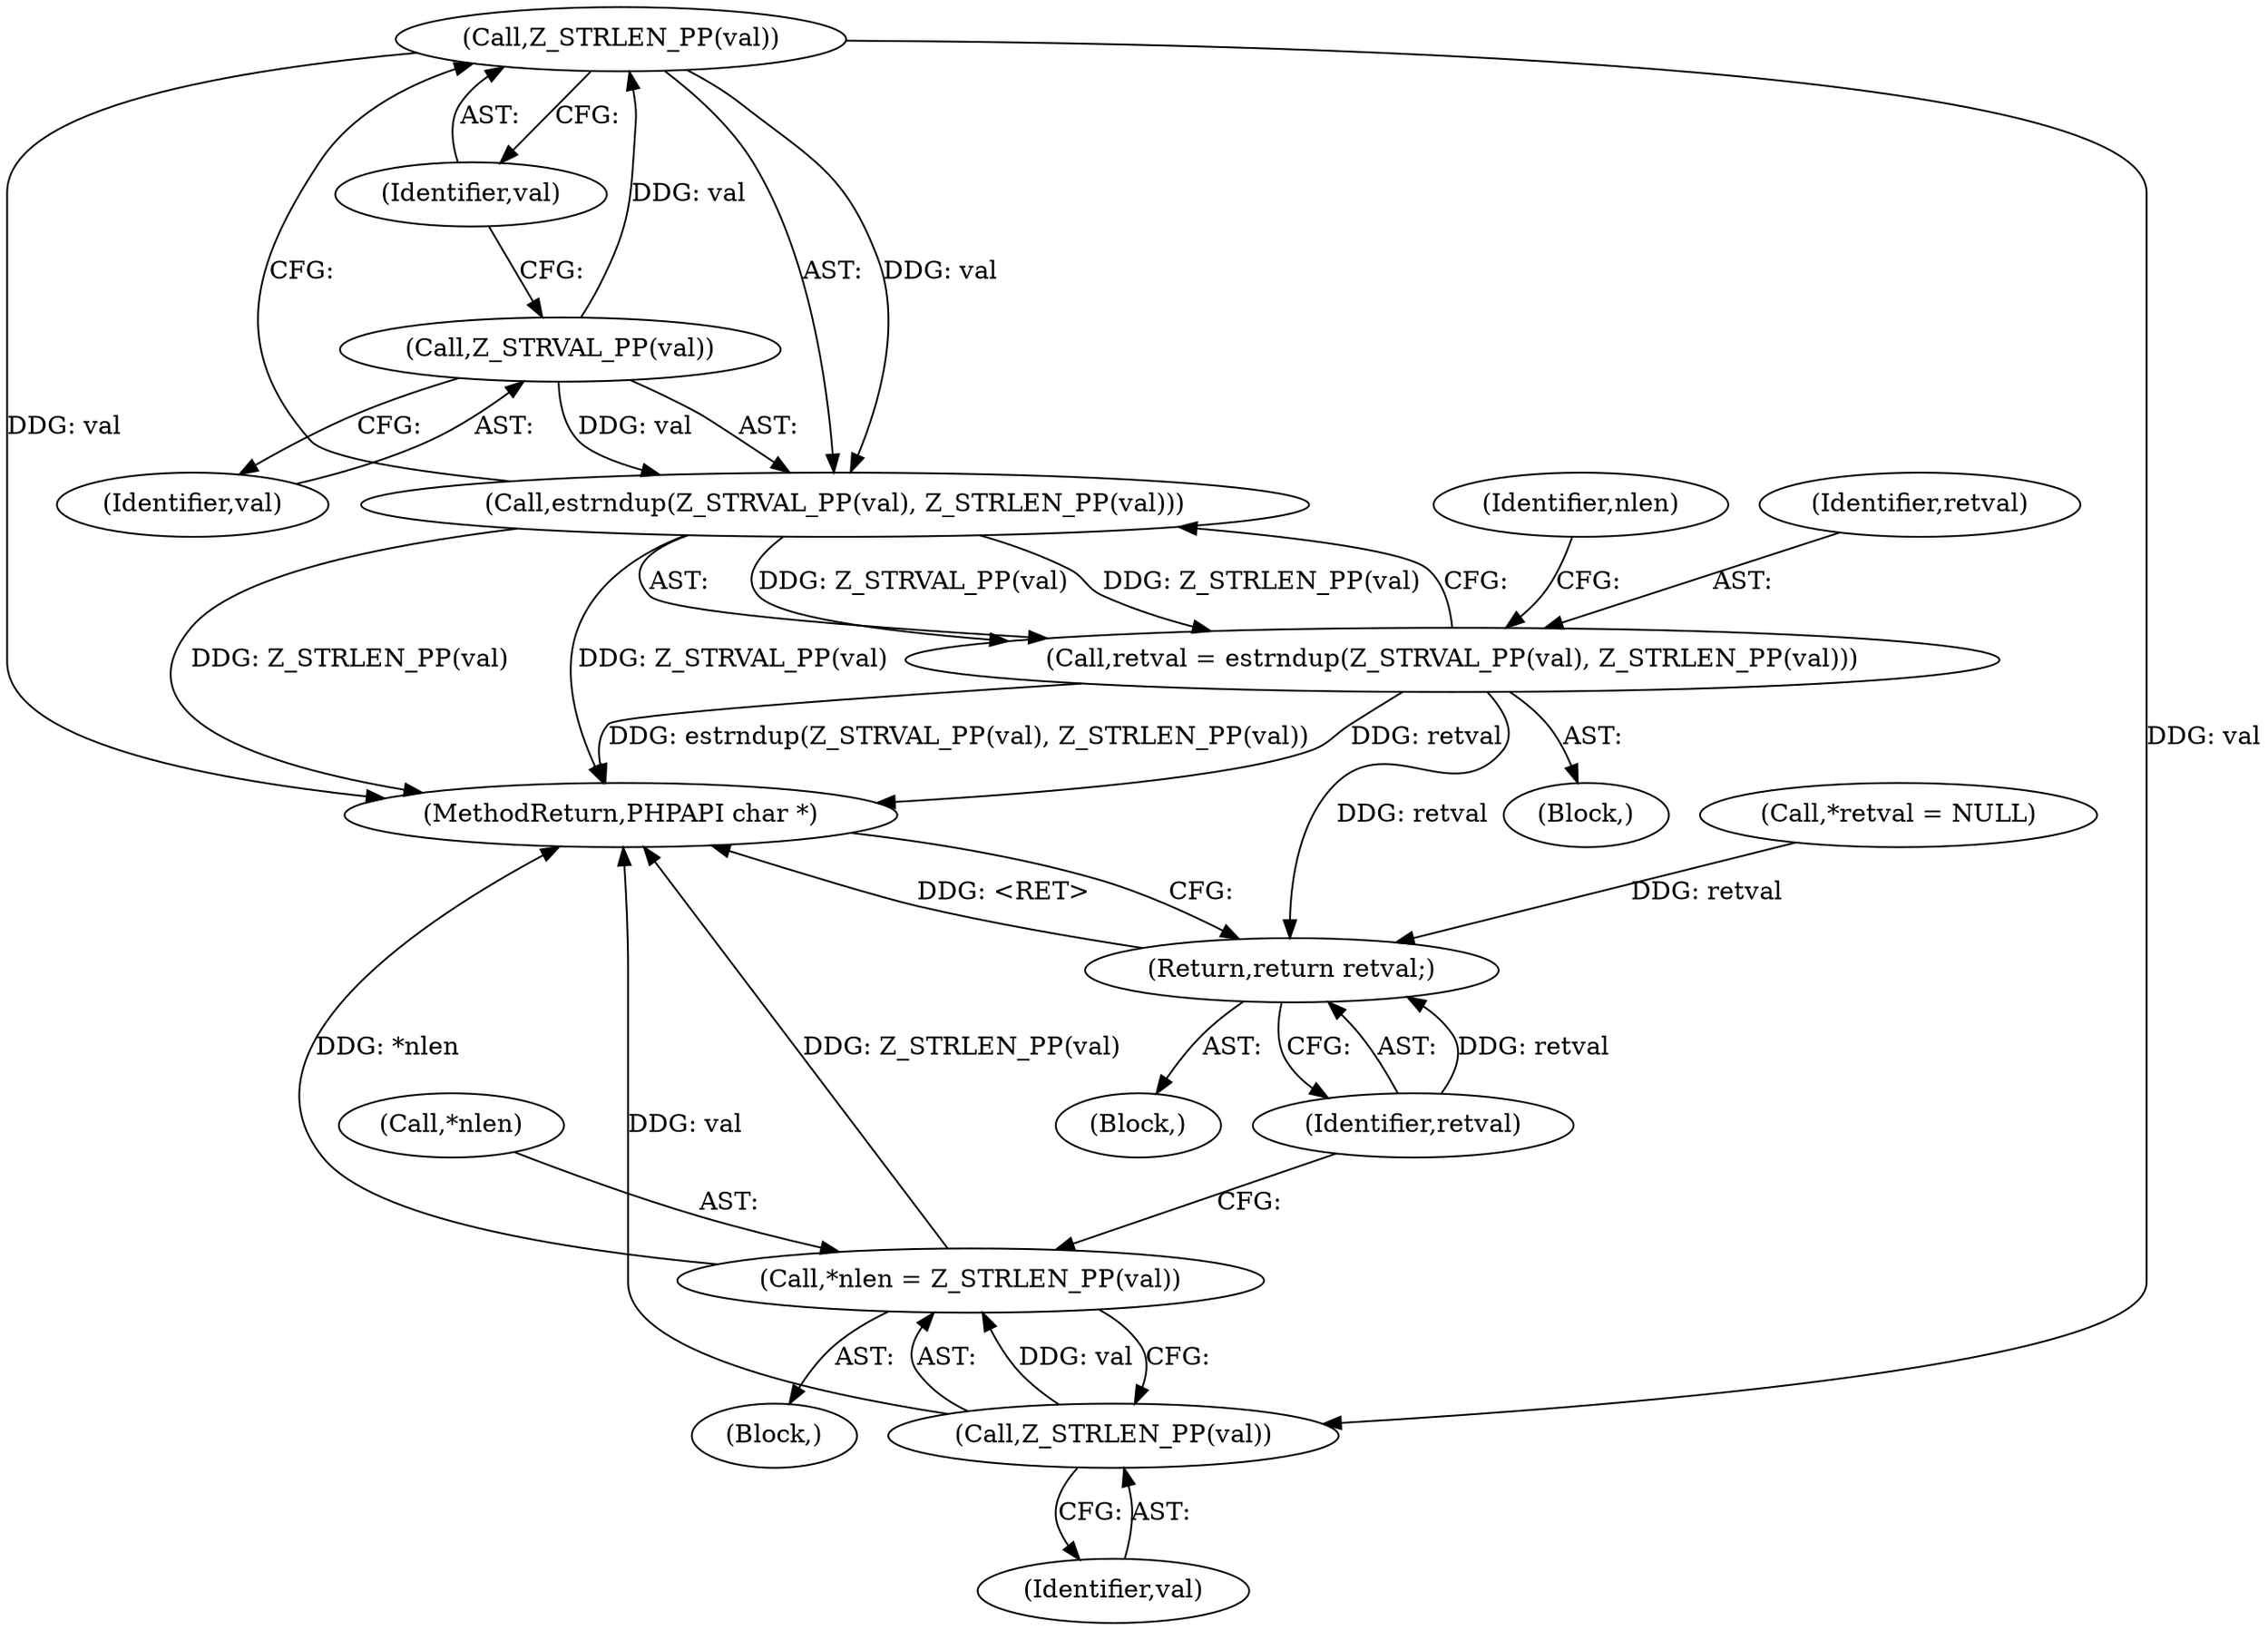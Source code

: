 digraph "0_php_fb83c76deec58f1fab17c350f04c9f042e5977d1@pointer" {
"1000133" [label="(Call,Z_STRLEN_PP(val))"];
"1000131" [label="(Call,Z_STRVAL_PP(val))"];
"1000130" [label="(Call,estrndup(Z_STRVAL_PP(val), Z_STRLEN_PP(val)))"];
"1000128" [label="(Call,retval = estrndup(Z_STRVAL_PP(val), Z_STRLEN_PP(val)))"];
"1000143" [label="(Return,return retval;)"];
"1000141" [label="(Call,Z_STRLEN_PP(val))"];
"1000138" [label="(Call,*nlen = Z_STRLEN_PP(val))"];
"1000137" [label="(Block,)"];
"1000127" [label="(Block,)"];
"1000134" [label="(Identifier,val)"];
"1000143" [label="(Return,return retval;)"];
"1000136" [label="(Identifier,nlen)"];
"1000131" [label="(Call,Z_STRVAL_PP(val))"];
"1000141" [label="(Call,Z_STRLEN_PP(val))"];
"1000145" [label="(MethodReturn,PHPAPI char *)"];
"1000132" [label="(Identifier,val)"];
"1000103" [label="(Block,)"];
"1000142" [label="(Identifier,val)"];
"1000138" [label="(Call,*nlen = Z_STRLEN_PP(val))"];
"1000139" [label="(Call,*nlen)"];
"1000129" [label="(Identifier,retval)"];
"1000106" [label="(Call,*retval = NULL)"];
"1000128" [label="(Call,retval = estrndup(Z_STRVAL_PP(val), Z_STRLEN_PP(val)))"];
"1000133" [label="(Call,Z_STRLEN_PP(val))"];
"1000144" [label="(Identifier,retval)"];
"1000130" [label="(Call,estrndup(Z_STRVAL_PP(val), Z_STRLEN_PP(val)))"];
"1000133" -> "1000130"  [label="AST: "];
"1000133" -> "1000134"  [label="CFG: "];
"1000134" -> "1000133"  [label="AST: "];
"1000130" -> "1000133"  [label="CFG: "];
"1000133" -> "1000145"  [label="DDG: val"];
"1000133" -> "1000130"  [label="DDG: val"];
"1000131" -> "1000133"  [label="DDG: val"];
"1000133" -> "1000141"  [label="DDG: val"];
"1000131" -> "1000130"  [label="AST: "];
"1000131" -> "1000132"  [label="CFG: "];
"1000132" -> "1000131"  [label="AST: "];
"1000134" -> "1000131"  [label="CFG: "];
"1000131" -> "1000130"  [label="DDG: val"];
"1000130" -> "1000128"  [label="AST: "];
"1000128" -> "1000130"  [label="CFG: "];
"1000130" -> "1000145"  [label="DDG: Z_STRLEN_PP(val)"];
"1000130" -> "1000145"  [label="DDG: Z_STRVAL_PP(val)"];
"1000130" -> "1000128"  [label="DDG: Z_STRVAL_PP(val)"];
"1000130" -> "1000128"  [label="DDG: Z_STRLEN_PP(val)"];
"1000128" -> "1000127"  [label="AST: "];
"1000129" -> "1000128"  [label="AST: "];
"1000136" -> "1000128"  [label="CFG: "];
"1000128" -> "1000145"  [label="DDG: estrndup(Z_STRVAL_PP(val), Z_STRLEN_PP(val))"];
"1000128" -> "1000145"  [label="DDG: retval"];
"1000128" -> "1000143"  [label="DDG: retval"];
"1000143" -> "1000103"  [label="AST: "];
"1000143" -> "1000144"  [label="CFG: "];
"1000144" -> "1000143"  [label="AST: "];
"1000145" -> "1000143"  [label="CFG: "];
"1000143" -> "1000145"  [label="DDG: <RET>"];
"1000144" -> "1000143"  [label="DDG: retval"];
"1000106" -> "1000143"  [label="DDG: retval"];
"1000141" -> "1000138"  [label="AST: "];
"1000141" -> "1000142"  [label="CFG: "];
"1000142" -> "1000141"  [label="AST: "];
"1000138" -> "1000141"  [label="CFG: "];
"1000141" -> "1000145"  [label="DDG: val"];
"1000141" -> "1000138"  [label="DDG: val"];
"1000138" -> "1000137"  [label="AST: "];
"1000139" -> "1000138"  [label="AST: "];
"1000144" -> "1000138"  [label="CFG: "];
"1000138" -> "1000145"  [label="DDG: Z_STRLEN_PP(val)"];
"1000138" -> "1000145"  [label="DDG: *nlen"];
}
